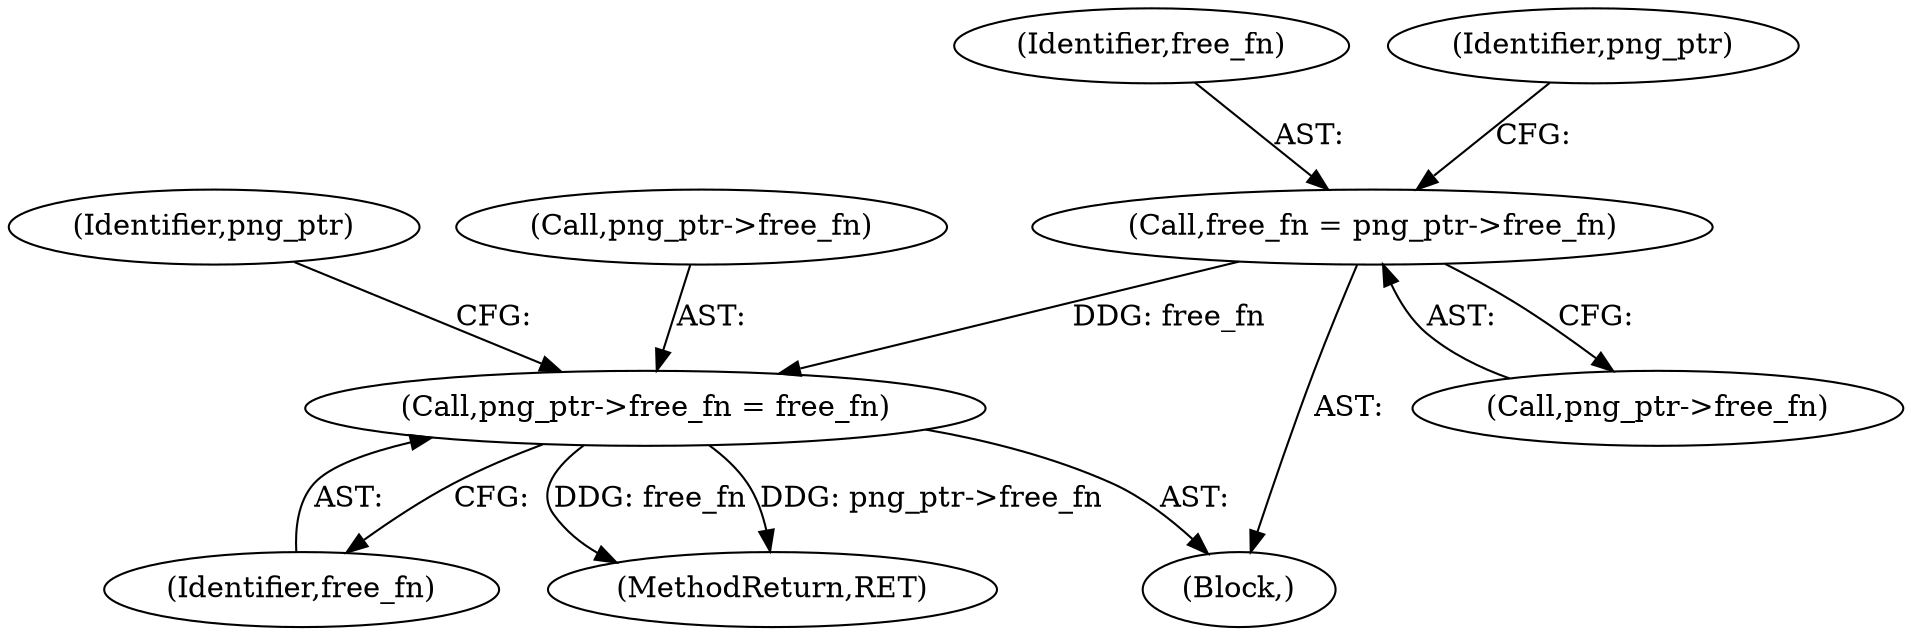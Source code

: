 digraph "0_Chrome_7f3d85b096f66870a15b37c2f40b219b2e292693_27@API" {
"1000232" [label="(Call,png_ptr->free_fn = free_fn)"];
"1000207" [label="(Call,free_fn = png_ptr->free_fn)"];
"1000208" [label="(Identifier,free_fn)"];
"1000106" [label="(Block,)"];
"1000232" [label="(Call,png_ptr->free_fn = free_fn)"];
"1000239" [label="(Identifier,png_ptr)"];
"1000209" [label="(Call,png_ptr->free_fn)"];
"1000213" [label="(Identifier,png_ptr)"];
"1000207" [label="(Call,free_fn = png_ptr->free_fn)"];
"1000236" [label="(Identifier,free_fn)"];
"1000233" [label="(Call,png_ptr->free_fn)"];
"1000244" [label="(MethodReturn,RET)"];
"1000232" -> "1000106"  [label="AST: "];
"1000232" -> "1000236"  [label="CFG: "];
"1000233" -> "1000232"  [label="AST: "];
"1000236" -> "1000232"  [label="AST: "];
"1000239" -> "1000232"  [label="CFG: "];
"1000232" -> "1000244"  [label="DDG: free_fn"];
"1000232" -> "1000244"  [label="DDG: png_ptr->free_fn"];
"1000207" -> "1000232"  [label="DDG: free_fn"];
"1000207" -> "1000106"  [label="AST: "];
"1000207" -> "1000209"  [label="CFG: "];
"1000208" -> "1000207"  [label="AST: "];
"1000209" -> "1000207"  [label="AST: "];
"1000213" -> "1000207"  [label="CFG: "];
}
